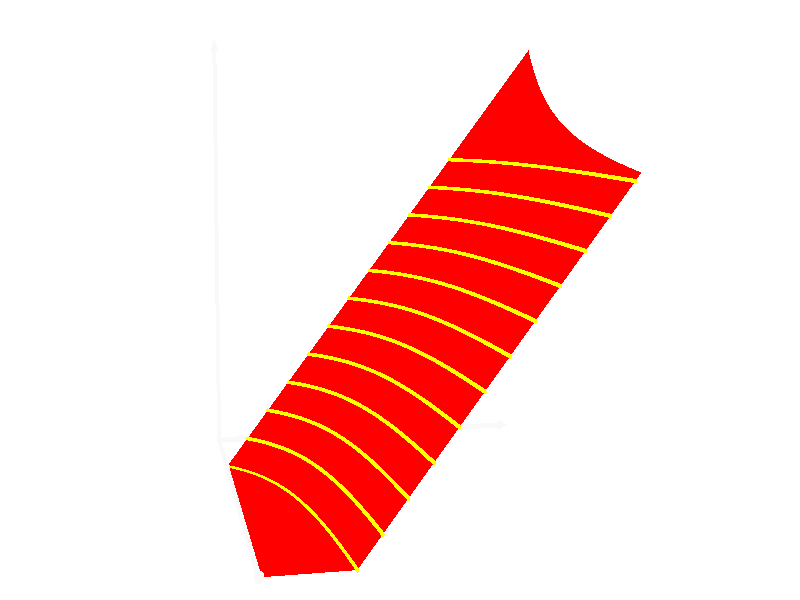 #include "colors.inc"

#declare skalierung = 0.33;

#declare xmax = 4;
#declare tmax = 3;
#macro basecurve(xx)
	<xx, 0, 1-1/xx>
#end
#macro topcurve(xx)
	<xx, tmax - 1 + 1/xx, tmax>
#end

camera { 
        location <14, 2.8, -1.0>
        look_at <xmax/2, tmax/2 - 0.2, tmax/2>
        right 16/9 * x * skalierung
        up y * skalierung
}

light_source { <-5, 8, -5> color White }
/* light_source { <1, 8,  4> color White } */
light_source { <0, -5, 3> color <0.5,0.5,0.5> }
sky_sphere {
        pigment {
                color <1,1,1>
        }
}

#declare d = 0.020;

union {
	cylinder { <0,0,0>, <0,0,tmax>, d }
	cone { <0,0,tmax>, 2*d, <0,0,tmax + 0.1> 0 }
	cylinder { <0,0,0>, <xmax,0,0>, d }
	cone { <xmax,0,0>, 2*d, <xmax + 0.1,0,0> 0 }
	cylinder { <0,0,0>, <0,tmax,0>, d }
	cone { <0,tmax,0>, 2*d, <0,tmax + 0.1,0>, 0 }
	pigment {
		color rgb <0.95,0.95,0.95>
	}
	finish {
		specular 0.9
		metallic
	}
}

#declare schritte = 400;
#declare dx = xmax / schritte;

#macro botquad(xx)
	triangle {
		<xx     , 0, 0>,
		<xx + dx, 0, 0>,
		basecurve(xx)
	}
	triangle {
		<xx + dx, 0, 0>,
		basecurve(xx + dx),
		basecurve(xx)
	}
#end
#macro topquad(xx)
	triangle {
		basecurve(xx),
		basecurve(xx + dx),
		topcurve(xx)
	}
	triangle {
		topcurve(xx),
		basecurve(xx + dx),
		topcurve(xx + dx)
	}
#end

#declare xx = 1;
object {
mesh {
#while (xx < xmax - dx/2)
	botquad(xx)
	topquad(xx)
#declare xx = xx + dx;
#end
}
        pigment { color rgb <1,0,0> }
        finish {
		diffuse 0.7
                specular 0.9
                metallic
        }
}

#macro charpoint(xx, tt)
	<xx, tt, tt + 1 - 1/xx>
#end
#declare d2 = 0.7 * d;

union {
#declare tt = 0;
#declare tstep = 0.2;
#while (tt < tmax - (1 - 1/xmax))
#declare xx = 1;
#while (xx < xmax - dx/2)
	sphere { charpoint(xx, tt), d2 }
	cylinder { charpoint(xx, tt), charpoint(xx + dx, tt), d2 }
#declare xx = xx + dx;
#end
	sphere { charpoint(xx, tt), d2 }
#declare tt = tt + tstep;
#end
        pigment { color rgb <1,1,0> }
        finish {
		diffuse 0.7
                specular 0.9
                metallic
        }
}

